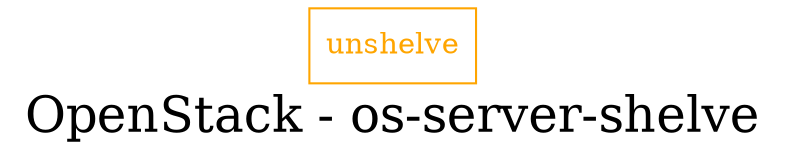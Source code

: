 digraph LexiconGraph {
graph[label="OpenStack - os-server-shelve", fontsize=24]
splines=true
"unshelve" [color=orange, fontcolor=orange, shape=box]
}
